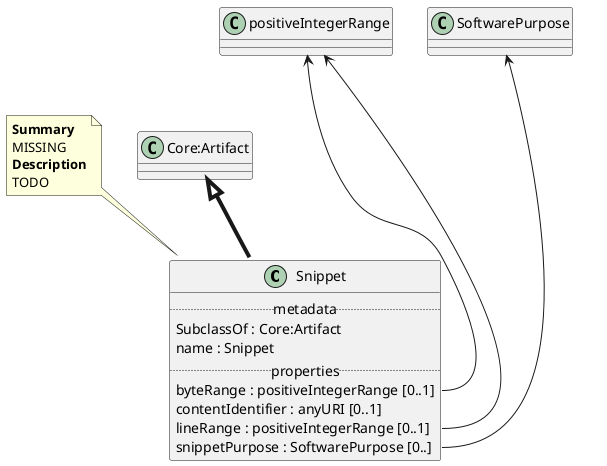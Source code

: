 @startuml
class Snippet {
.. metadata ..
    SubclassOf : Core:Artifact
    name : Snippet
.. properties ..
    byteRange : positiveIntegerRange [0..1]
    contentIdentifier : anyURI [0..1]
    lineRange : positiveIntegerRange [0..1]
    snippetPurpose : SoftwarePurpose [0..]
}
note top of Snippet
<b>Summary</b>
MISSING
<b>Description</b>
TODO
end note
"Core:Artifact" <|-[thickness=4]- "Snippet"
"positiveIntegerRange" <--- "Snippet::byteRange"
"positiveIntegerRange" <--- "Snippet::lineRange"
"SoftwarePurpose" <--- "Snippet::snippetPurpose"
@enduml
